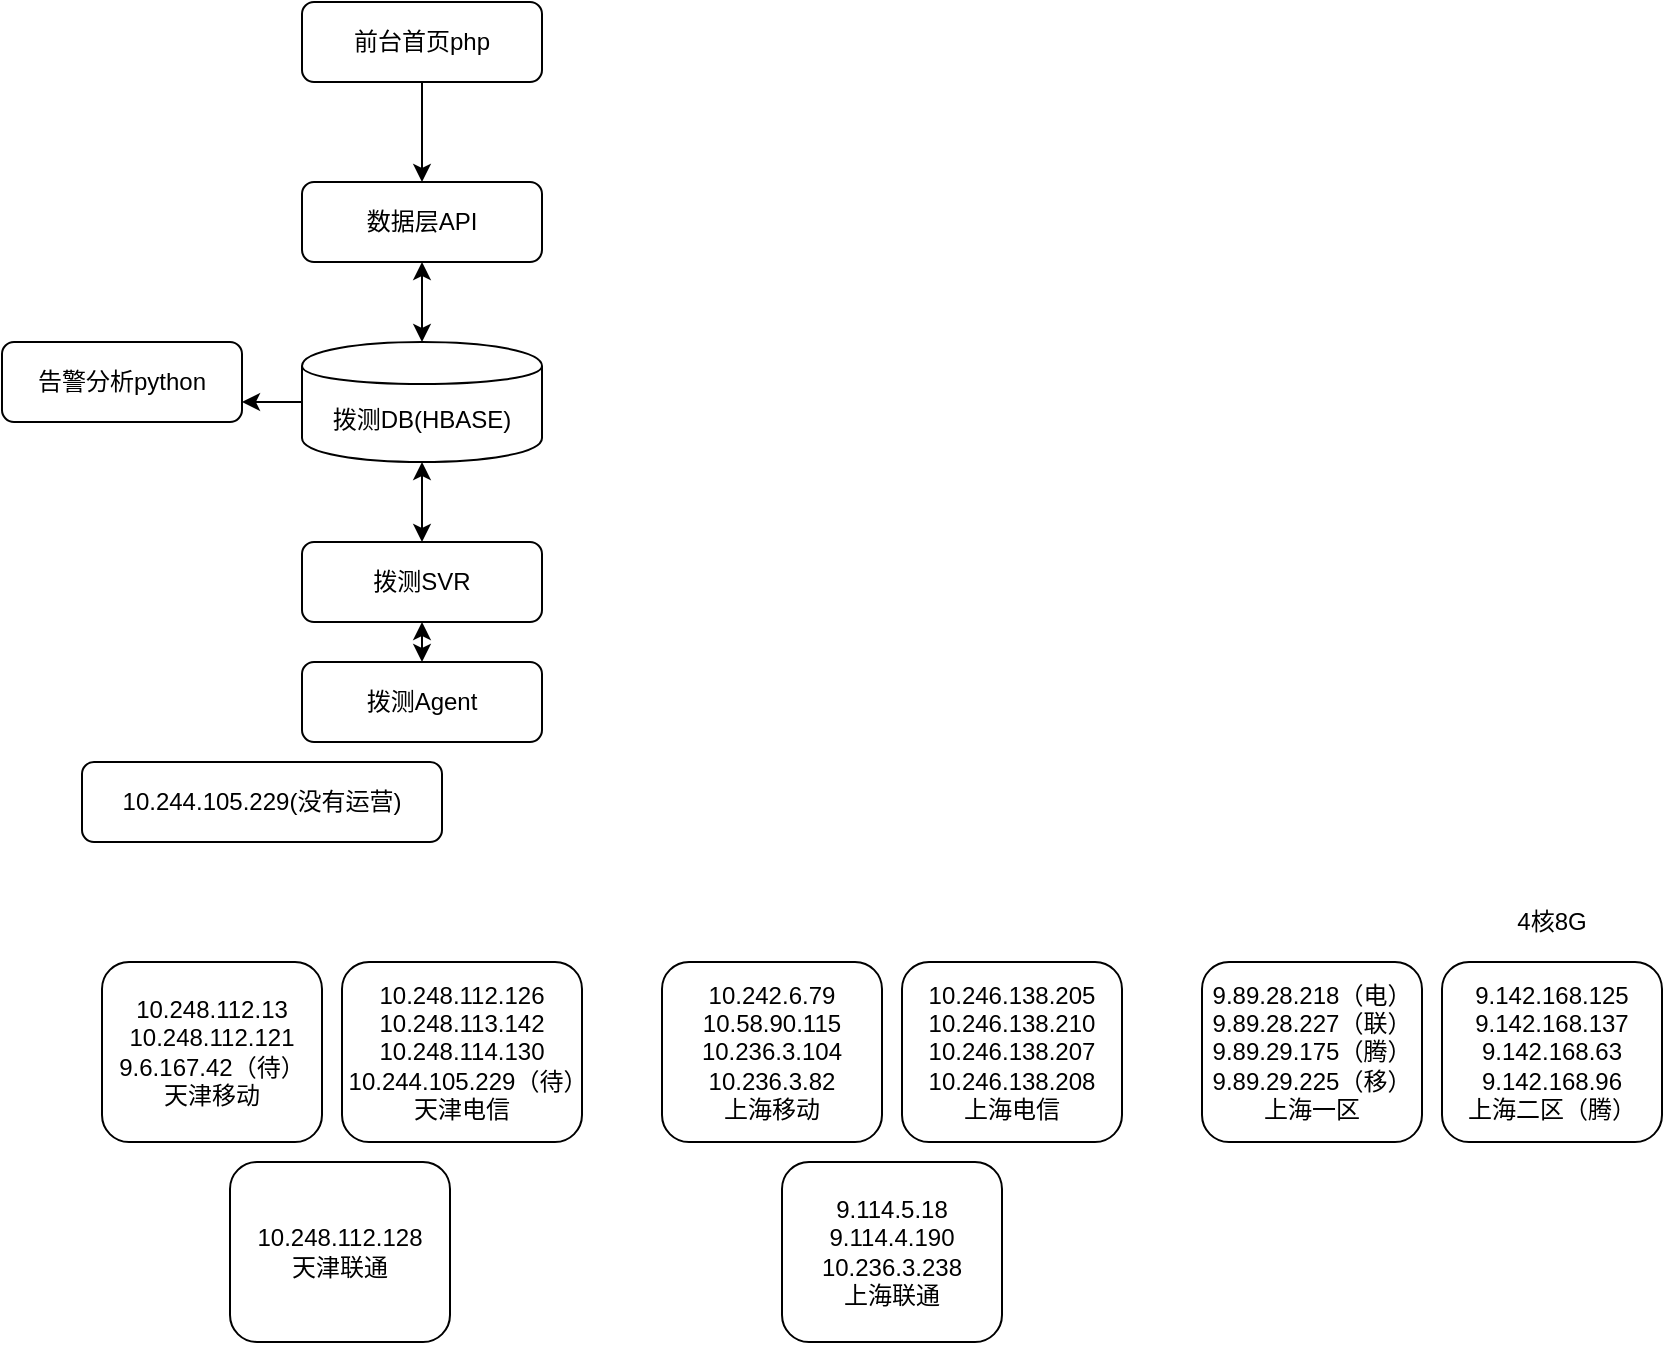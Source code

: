 <mxfile version="12.9.12" type="github">
  <diagram id="3ChKobuoZKqZvx7yNvab" name="Page-1">
    <mxGraphModel dx="1240" dy="768" grid="1" gridSize="10" guides="1" tooltips="1" connect="1" arrows="1" fold="1" page="1" pageScale="1" pageWidth="827" pageHeight="1169" math="0" shadow="0">
      <root>
        <mxCell id="0" />
        <mxCell id="1" parent="0" />
        <mxCell id="a0jC55dXt6eBEB4kqR6y-13" style="edgeStyle=orthogonalEdgeStyle;rounded=0;orthogonalLoop=1;jettySize=auto;html=1;exitX=0.5;exitY=1;exitDx=0;exitDy=0;entryX=0.5;entryY=0;entryDx=0;entryDy=0;" edge="1" parent="1" source="YTcx9iLwEz3lk8RtwIIG-1" target="a0jC55dXt6eBEB4kqR6y-1">
          <mxGeometry relative="1" as="geometry" />
        </mxCell>
        <mxCell id="YTcx9iLwEz3lk8RtwIIG-1" value="前台首页php" style="rounded=1;whiteSpace=wrap;html=1;" parent="1" vertex="1">
          <mxGeometry x="340" y="40" width="120" height="40" as="geometry" />
        </mxCell>
        <mxCell id="a0jC55dXt6eBEB4kqR6y-1" value="数据层API" style="rounded=1;whiteSpace=wrap;html=1;" vertex="1" parent="1">
          <mxGeometry x="340" y="130" width="120" height="40" as="geometry" />
        </mxCell>
        <mxCell id="a0jC55dXt6eBEB4kqR6y-16" style="edgeStyle=orthogonalEdgeStyle;rounded=0;orthogonalLoop=1;jettySize=auto;html=1;exitX=0;exitY=0.5;exitDx=0;exitDy=0;entryX=1;entryY=0.75;entryDx=0;entryDy=0;" edge="1" parent="1" source="a0jC55dXt6eBEB4kqR6y-2" target="a0jC55dXt6eBEB4kqR6y-3">
          <mxGeometry relative="1" as="geometry" />
        </mxCell>
        <mxCell id="a0jC55dXt6eBEB4kqR6y-2" value="拨测DB(HBASE)" style="shape=cylinder;whiteSpace=wrap;html=1;boundedLbl=1;backgroundOutline=1;" vertex="1" parent="1">
          <mxGeometry x="340" y="210" width="120" height="60" as="geometry" />
        </mxCell>
        <mxCell id="a0jC55dXt6eBEB4kqR6y-3" value="告警分析python" style="rounded=1;whiteSpace=wrap;html=1;" vertex="1" parent="1">
          <mxGeometry x="190" y="210" width="120" height="40" as="geometry" />
        </mxCell>
        <mxCell id="a0jC55dXt6eBEB4kqR6y-4" value="拨测SVR" style="rounded=1;whiteSpace=wrap;html=1;" vertex="1" parent="1">
          <mxGeometry x="340" y="310" width="120" height="40" as="geometry" />
        </mxCell>
        <mxCell id="a0jC55dXt6eBEB4kqR6y-5" value="拨测Agent" style="rounded=1;whiteSpace=wrap;html=1;" vertex="1" parent="1">
          <mxGeometry x="340" y="370" width="120" height="40" as="geometry" />
        </mxCell>
        <mxCell id="a0jC55dXt6eBEB4kqR6y-7" value="10.244.105.229(没有运营)" style="rounded=1;whiteSpace=wrap;html=1;" vertex="1" parent="1">
          <mxGeometry x="230" y="420" width="180" height="40" as="geometry" />
        </mxCell>
        <mxCell id="a0jC55dXt6eBEB4kqR6y-8" value="10.248.112.126&lt;br&gt;10.248.113.142&lt;br&gt;10.248.114.130&lt;br&gt;10.244.105.229（待）天津电信" style="rounded=1;whiteSpace=wrap;html=1;" vertex="1" parent="1">
          <mxGeometry x="360" y="520" width="120" height="90" as="geometry" />
        </mxCell>
        <mxCell id="a0jC55dXt6eBEB4kqR6y-9" value="10.248.112.128&lt;br&gt;天津联通" style="rounded=1;whiteSpace=wrap;html=1;" vertex="1" parent="1">
          <mxGeometry x="304" y="620" width="110" height="90" as="geometry" />
        </mxCell>
        <mxCell id="a0jC55dXt6eBEB4kqR6y-10" value="10.248.112.13&lt;br&gt;10.248.112.121&lt;br&gt;9.6.167.42（待）&lt;br&gt;天津移动" style="rounded=1;whiteSpace=wrap;html=1;" vertex="1" parent="1">
          <mxGeometry x="240" y="520" width="110" height="90" as="geometry" />
        </mxCell>
        <mxCell id="a0jC55dXt6eBEB4kqR6y-11" value="&lt;div&gt;10.242.6.79&lt;/div&gt;&lt;div&gt;10.58.90.115&lt;/div&gt;&lt;div&gt;10.236.3.104&lt;/div&gt;&lt;div&gt;10.236.3.82&lt;/div&gt;&lt;div&gt;上海移动&lt;/div&gt;" style="rounded=1;whiteSpace=wrap;html=1;" vertex="1" parent="1">
          <mxGeometry x="520" y="520" width="110" height="90" as="geometry" />
        </mxCell>
        <mxCell id="a0jC55dXt6eBEB4kqR6y-12" value="&lt;div&gt;10.246.138.205&lt;/div&gt;&lt;div&gt;10.246.138.210&lt;/div&gt;&lt;div&gt;10.246.138.207&lt;/div&gt;&lt;div&gt;10.246.138.208&lt;/div&gt;&lt;div&gt;上海电信&lt;/div&gt;" style="rounded=1;whiteSpace=wrap;html=1;" vertex="1" parent="1">
          <mxGeometry x="640" y="520" width="110" height="90" as="geometry" />
        </mxCell>
        <mxCell id="a0jC55dXt6eBEB4kqR6y-14" value="" style="endArrow=classic;startArrow=classic;html=1;entryX=0.5;entryY=1;entryDx=0;entryDy=0;exitX=0.5;exitY=0;exitDx=0;exitDy=0;" edge="1" parent="1" source="a0jC55dXt6eBEB4kqR6y-2" target="a0jC55dXt6eBEB4kqR6y-1">
          <mxGeometry width="50" height="50" relative="1" as="geometry">
            <mxPoint x="430" y="430" as="sourcePoint" />
            <mxPoint x="480" y="380" as="targetPoint" />
          </mxGeometry>
        </mxCell>
        <mxCell id="a0jC55dXt6eBEB4kqR6y-15" value="" style="endArrow=classic;startArrow=classic;html=1;entryX=0.5;entryY=1;entryDx=0;entryDy=0;exitX=0.5;exitY=0;exitDx=0;exitDy=0;" edge="1" parent="1" source="a0jC55dXt6eBEB4kqR6y-4" target="a0jC55dXt6eBEB4kqR6y-2">
          <mxGeometry width="50" height="50" relative="1" as="geometry">
            <mxPoint x="430" y="430" as="sourcePoint" />
            <mxPoint x="480" y="380" as="targetPoint" />
          </mxGeometry>
        </mxCell>
        <mxCell id="a0jC55dXt6eBEB4kqR6y-17" value="" style="endArrow=classic;startArrow=classic;html=1;entryX=0.5;entryY=1;entryDx=0;entryDy=0;exitX=0.5;exitY=0;exitDx=0;exitDy=0;" edge="1" parent="1" source="a0jC55dXt6eBEB4kqR6y-5" target="a0jC55dXt6eBEB4kqR6y-4">
          <mxGeometry width="50" height="50" relative="1" as="geometry">
            <mxPoint x="430" y="430" as="sourcePoint" />
            <mxPoint x="480" y="380" as="targetPoint" />
          </mxGeometry>
        </mxCell>
        <mxCell id="a0jC55dXt6eBEB4kqR6y-18" value="&lt;div&gt;9.114.5.18&lt;/div&gt;&lt;div&gt;9.114.4.190&lt;/div&gt;&lt;div&gt;10.236.3.238&lt;/div&gt;&lt;div&gt;上海联通&lt;/div&gt;" style="rounded=1;whiteSpace=wrap;html=1;" vertex="1" parent="1">
          <mxGeometry x="580" y="620" width="110" height="90" as="geometry" />
        </mxCell>
        <mxCell id="a0jC55dXt6eBEB4kqR6y-19" value="&lt;div&gt;9.89.28.218（电）&lt;/div&gt;&lt;div&gt;9.89.28.227（联）&lt;/div&gt;&lt;div&gt;9.89.29.175（腾）&lt;/div&gt;&lt;div&gt;9.89.29.225（移）&lt;/div&gt;&lt;div&gt;上海一区&lt;/div&gt;" style="rounded=1;whiteSpace=wrap;html=1;" vertex="1" parent="1">
          <mxGeometry x="790" y="520" width="110" height="90" as="geometry" />
        </mxCell>
        <mxCell id="a0jC55dXt6eBEB4kqR6y-20" value="&lt;div&gt;9.142.168.125&lt;/div&gt;&lt;div&gt;9.142.168.137&lt;/div&gt;&lt;div&gt;9.142.168.63&lt;/div&gt;&lt;div&gt;9.142.168.96&lt;/div&gt;&lt;div&gt;上海二区（腾）&lt;/div&gt;" style="rounded=1;whiteSpace=wrap;html=1;" vertex="1" parent="1">
          <mxGeometry x="910" y="520" width="110" height="90" as="geometry" />
        </mxCell>
        <mxCell id="a0jC55dXt6eBEB4kqR6y-21" value="4核8G" style="text;html=1;strokeColor=none;fillColor=none;align=center;verticalAlign=middle;whiteSpace=wrap;rounded=0;" vertex="1" parent="1">
          <mxGeometry x="945" y="490" width="40" height="20" as="geometry" />
        </mxCell>
      </root>
    </mxGraphModel>
  </diagram>
</mxfile>
